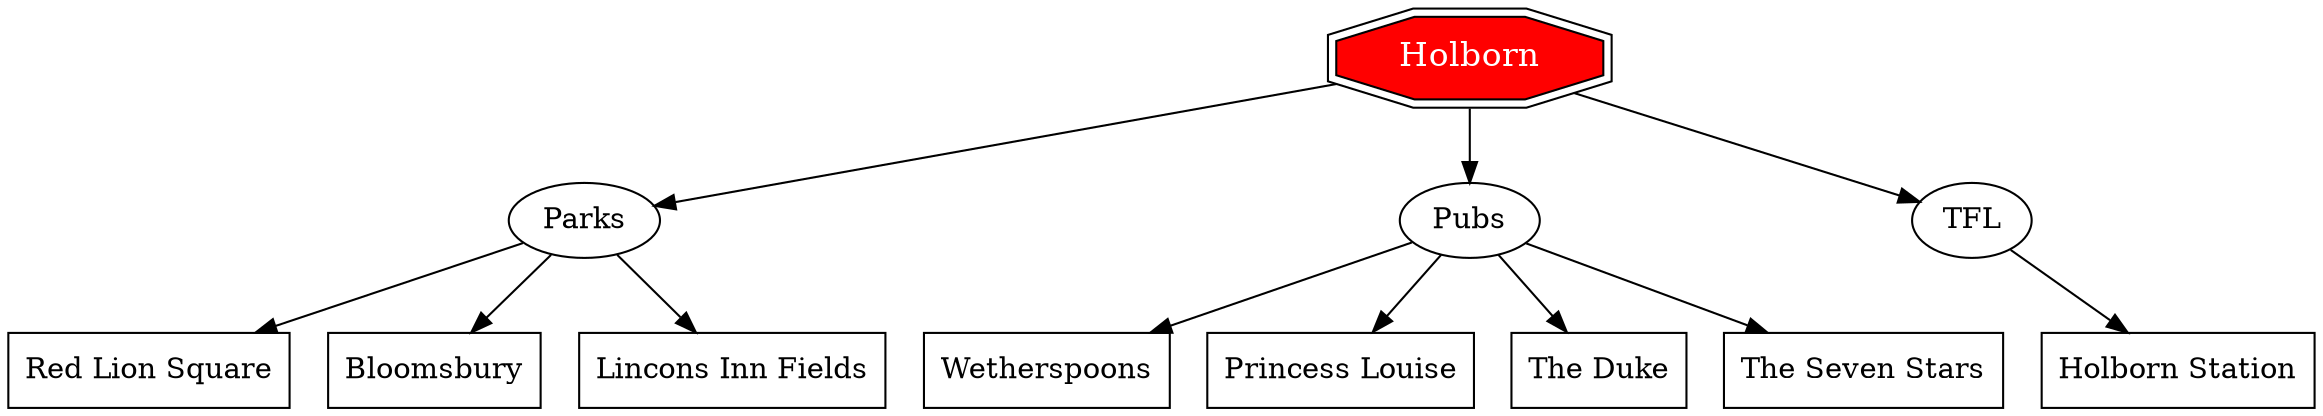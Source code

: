 digraph Places {
// STEP 1: Set direction
rankdir=TB;
// STEP 2: Force main place to top
{ rank=source; "Main Place Name"; }
// STEP 3: Define the main place
"Main Place Name" [
label="Holborn"
shape=doubleoctagon
style=filled
fillcolor="#ff0000"
fontcolor="#FFFFFF"
fontsize=16
]
// STEP 4: Define categories (same level)
{ rank=same; Category1; Category2; }
Category1 [label="Parks", shape=oval]
Category2 [label="Pubs", shape=oval]
Category3 [label="TFL", shape=oval]

// STEP 5: Define specific places (they auto-arrange below)
RedLionSquare[label="Red Lion Square", shape=rectangle]
Wetherspons[label="Wetherspoons", shape=rectangle]
Bloomsbury[label="Bloomsbury", shape=rectangle]
LinconsInnFields[label="Lincons Inn Fields", shape=rectangle]
PrincessLouise[label="Princess Louise", shape=rectangle]
TheDuke[label="The Duke", shape=rectangle]
TheSevenStars[label="The Seven Stars", shape=rectangle]
HolbornStation[label="Holborn Station", shape=rectangle]

// STEP 6: Create connections (top to bottom)
"Main Place Name" -> Category1
"Main Place Name" -> Category2
"Main Place Name" -> Category3 
Category1 -> RedLionSquare
Category2 -> Wetherspons
Category1 -> Bloomsbury
Category1 -> LinconsInnFields
Category2 -> PrincessLouise
Category2 -> TheDuke
Category2 -> TheSevenStars
Category3 -> HolbornStation 
}

